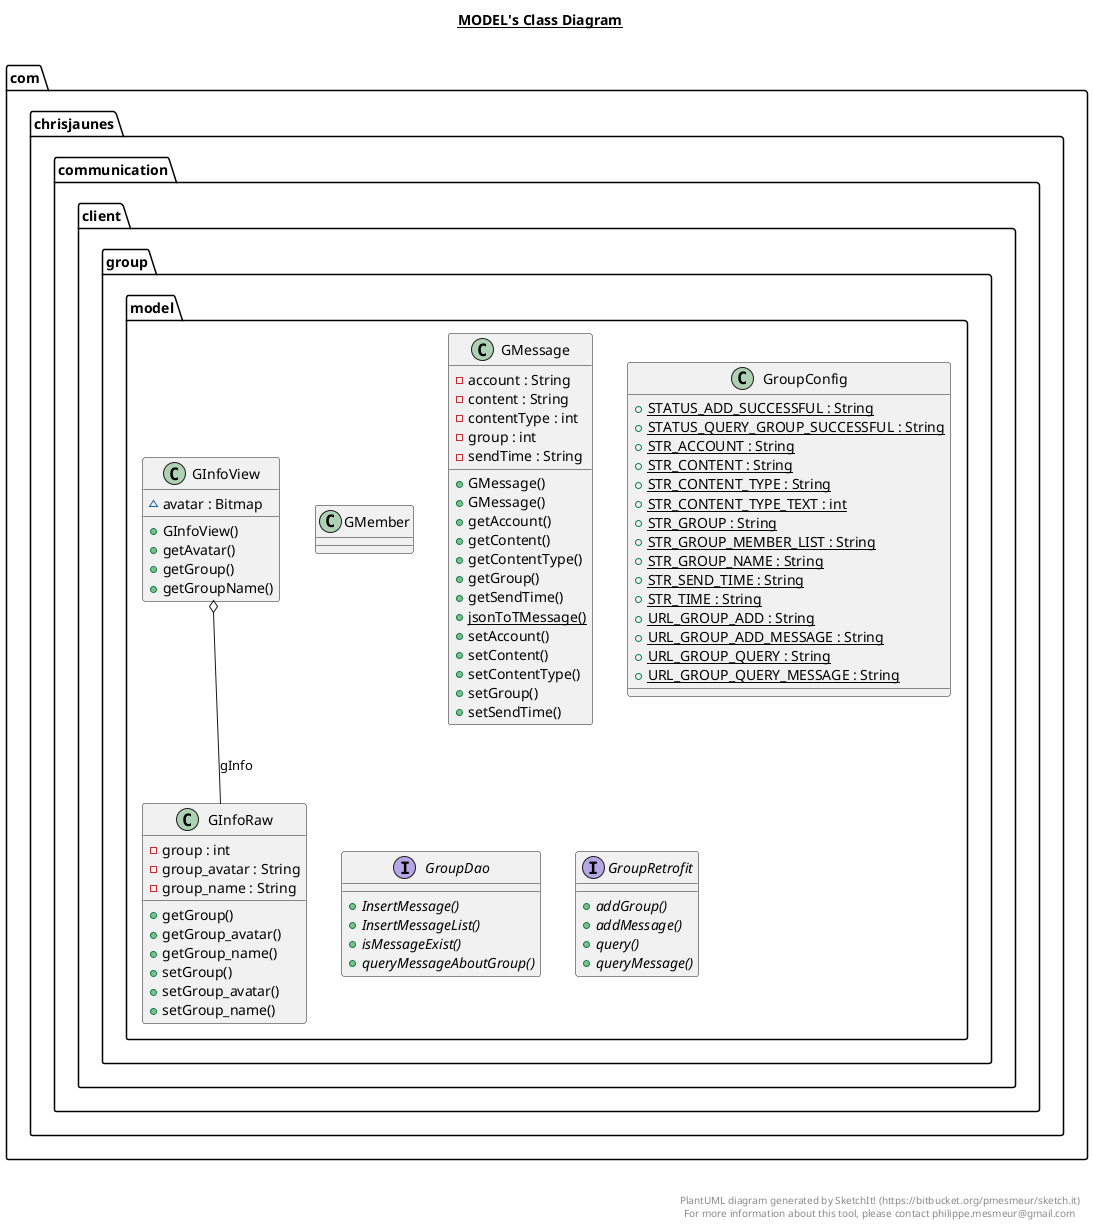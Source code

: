 @startuml

title __MODEL's Class Diagram__\n

  namespace com.chrisjaunes.communication.client {
    namespace group {
      namespace model {
        class com.chrisjaunes.communication.client.group.model.GInfoRaw {
            - group : int
            - group_avatar : String
            - group_name : String
            + getGroup()
            + getGroup_avatar()
            + getGroup_name()
            + setGroup()
            + setGroup_avatar()
            + setGroup_name()
        }
      }
    }
  }
  

  namespace com.chrisjaunes.communication.client {
    namespace group {
      namespace model {
        class com.chrisjaunes.communication.client.group.model.GInfoView {
            ~ avatar : Bitmap
            + GInfoView()
            + getAvatar()
            + getGroup()
            + getGroupName()
        }
      }
    }
  }
  

  namespace com.chrisjaunes.communication.client {
    namespace group {
      namespace model {
        class com.chrisjaunes.communication.client.group.model.GMember {
        }
      }
    }
  }
  

  namespace com.chrisjaunes.communication.client {
    namespace group {
      namespace model {
        class com.chrisjaunes.communication.client.group.model.GMessage {
            - account : String
            - content : String
            - contentType : int
            - group : int
            - sendTime : String
            + GMessage()
            + GMessage()
            + getAccount()
            + getContent()
            + getContentType()
            + getGroup()
            + getSendTime()
            {static} + jsonToTMessage()
            + setAccount()
            + setContent()
            + setContentType()
            + setGroup()
            + setSendTime()
        }
      }
    }
  }
  

  namespace com.chrisjaunes.communication.client {
    namespace group {
      namespace model {
        class com.chrisjaunes.communication.client.group.model.GroupConfig {
            {static} + STATUS_ADD_SUCCESSFUL : String
            {static} + STATUS_QUERY_GROUP_SUCCESSFUL : String
            {static} + STR_ACCOUNT : String
            {static} + STR_CONTENT : String
            {static} + STR_CONTENT_TYPE : String
            {static} + STR_CONTENT_TYPE_TEXT : int
            {static} + STR_GROUP : String
            {static} + STR_GROUP_MEMBER_LIST : String
            {static} + STR_GROUP_NAME : String
            {static} + STR_SEND_TIME : String
            {static} + STR_TIME : String
            {static} + URL_GROUP_ADD : String
            {static} + URL_GROUP_ADD_MESSAGE : String
            {static} + URL_GROUP_QUERY : String
            {static} + URL_GROUP_QUERY_MESSAGE : String
        }
      }
    }
  }
  

  namespace com.chrisjaunes.communication.client {
    namespace group {
      namespace model {
        interface com.chrisjaunes.communication.client.group.model.GroupDao {
            {abstract} + InsertMessage()
            {abstract} + InsertMessageList()
            {abstract} + isMessageExist()
            {abstract} + queryMessageAboutGroup()
        }
      }
    }
  }
  

  namespace com.chrisjaunes.communication.client {
    namespace group {
      namespace model {
        interface com.chrisjaunes.communication.client.group.model.GroupRetrofit {
            {abstract} + addGroup()
            {abstract} + addMessage()
            {abstract} + query()
            {abstract} + queryMessage()
        }
      }
    }
  }
  

  com.chrisjaunes.communication.client.group.model.GInfoView o-- com.chrisjaunes.communication.client.group.model.GInfoRaw : gInfo


right footer


PlantUML diagram generated by SketchIt! (https://bitbucket.org/pmesmeur/sketch.it)
For more information about this tool, please contact philippe.mesmeur@gmail.com
endfooter

@enduml
